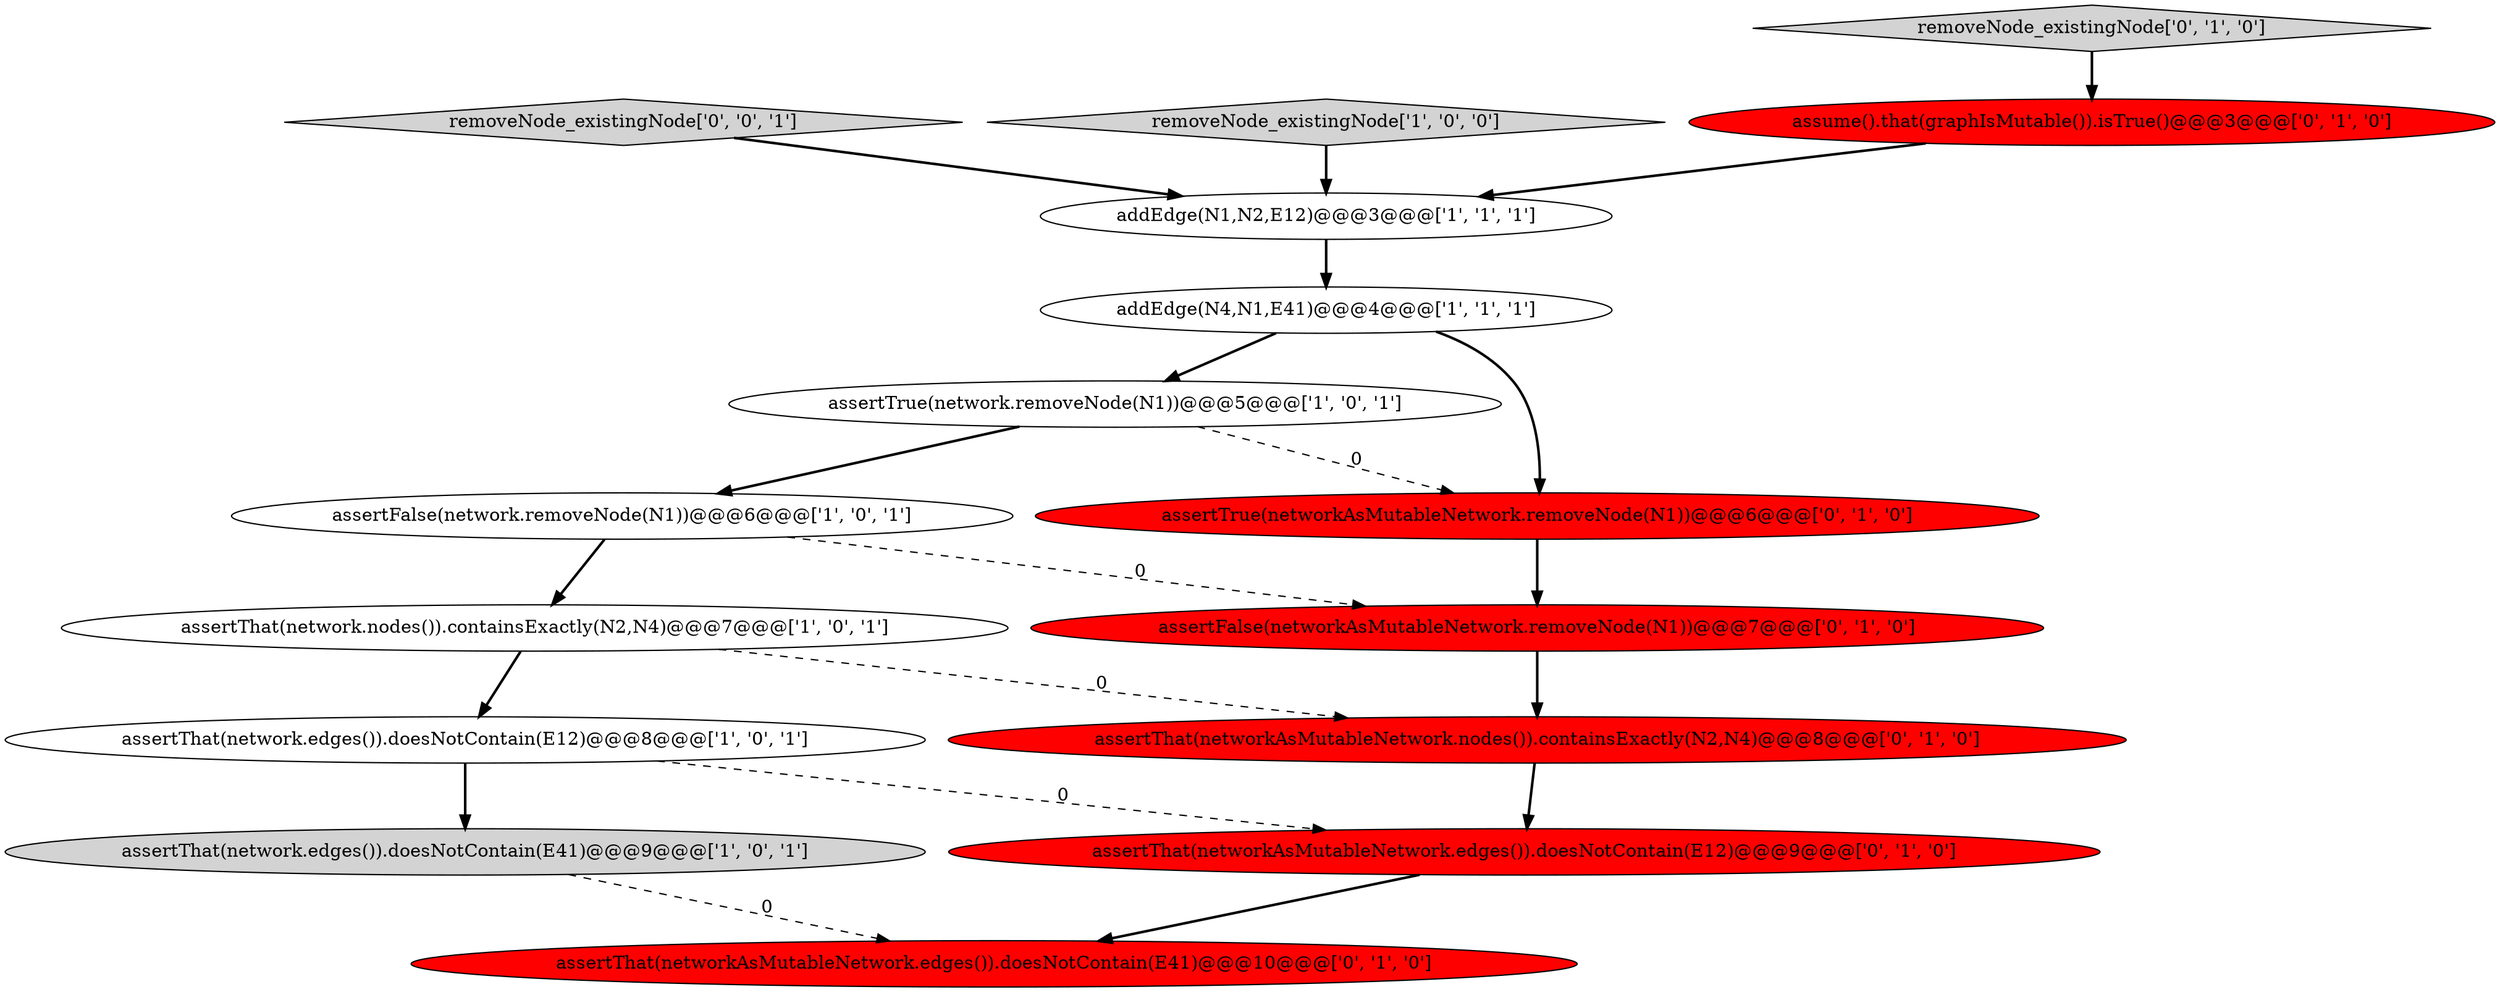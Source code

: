 digraph {
1 [style = filled, label = "assertThat(network.nodes()).containsExactly(N2,N4)@@@7@@@['1', '0', '1']", fillcolor = white, shape = ellipse image = "AAA0AAABBB1BBB"];
3 [style = filled, label = "assertThat(network.edges()).doesNotContain(E41)@@@9@@@['1', '0', '1']", fillcolor = lightgray, shape = ellipse image = "AAA0AAABBB1BBB"];
12 [style = filled, label = "assertThat(networkAsMutableNetwork.edges()).doesNotContain(E12)@@@9@@@['0', '1', '0']", fillcolor = red, shape = ellipse image = "AAA1AAABBB2BBB"];
14 [style = filled, label = "assertFalse(networkAsMutableNetwork.removeNode(N1))@@@7@@@['0', '1', '0']", fillcolor = red, shape = ellipse image = "AAA1AAABBB2BBB"];
2 [style = filled, label = "addEdge(N1,N2,E12)@@@3@@@['1', '1', '1']", fillcolor = white, shape = ellipse image = "AAA0AAABBB1BBB"];
8 [style = filled, label = "removeNode_existingNode['0', '1', '0']", fillcolor = lightgray, shape = diamond image = "AAA0AAABBB2BBB"];
9 [style = filled, label = "assertThat(networkAsMutableNetwork.edges()).doesNotContain(E41)@@@10@@@['0', '1', '0']", fillcolor = red, shape = ellipse image = "AAA1AAABBB2BBB"];
4 [style = filled, label = "assertTrue(network.removeNode(N1))@@@5@@@['1', '0', '1']", fillcolor = white, shape = ellipse image = "AAA0AAABBB1BBB"];
15 [style = filled, label = "removeNode_existingNode['0', '0', '1']", fillcolor = lightgray, shape = diamond image = "AAA0AAABBB3BBB"];
0 [style = filled, label = "removeNode_existingNode['1', '0', '0']", fillcolor = lightgray, shape = diamond image = "AAA0AAABBB1BBB"];
11 [style = filled, label = "assume().that(graphIsMutable()).isTrue()@@@3@@@['0', '1', '0']", fillcolor = red, shape = ellipse image = "AAA1AAABBB2BBB"];
5 [style = filled, label = "assertFalse(network.removeNode(N1))@@@6@@@['1', '0', '1']", fillcolor = white, shape = ellipse image = "AAA0AAABBB1BBB"];
7 [style = filled, label = "addEdge(N4,N1,E41)@@@4@@@['1', '1', '1']", fillcolor = white, shape = ellipse image = "AAA0AAABBB1BBB"];
6 [style = filled, label = "assertThat(network.edges()).doesNotContain(E12)@@@8@@@['1', '0', '1']", fillcolor = white, shape = ellipse image = "AAA0AAABBB1BBB"];
10 [style = filled, label = "assertThat(networkAsMutableNetwork.nodes()).containsExactly(N2,N4)@@@8@@@['0', '1', '0']", fillcolor = red, shape = ellipse image = "AAA1AAABBB2BBB"];
13 [style = filled, label = "assertTrue(networkAsMutableNetwork.removeNode(N1))@@@6@@@['0', '1', '0']", fillcolor = red, shape = ellipse image = "AAA1AAABBB2BBB"];
7->13 [style = bold, label=""];
6->3 [style = bold, label=""];
5->1 [style = bold, label=""];
14->10 [style = bold, label=""];
15->2 [style = bold, label=""];
1->6 [style = bold, label=""];
5->14 [style = dashed, label="0"];
2->7 [style = bold, label=""];
7->4 [style = bold, label=""];
1->10 [style = dashed, label="0"];
4->13 [style = dashed, label="0"];
3->9 [style = dashed, label="0"];
12->9 [style = bold, label=""];
8->11 [style = bold, label=""];
10->12 [style = bold, label=""];
4->5 [style = bold, label=""];
13->14 [style = bold, label=""];
11->2 [style = bold, label=""];
0->2 [style = bold, label=""];
6->12 [style = dashed, label="0"];
}
